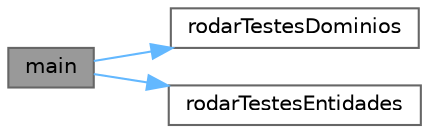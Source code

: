 digraph "main"
{
 // LATEX_PDF_SIZE
  bgcolor="transparent";
  edge [fontname=Helvetica,fontsize=10,labelfontname=Helvetica,labelfontsize=10];
  node [fontname=Helvetica,fontsize=10,shape=box,height=0.2,width=0.4];
  rankdir="LR";
  Node1 [id="Node000001",label="main",height=0.2,width=0.4,color="gray40", fillcolor="grey60", style="filled", fontcolor="black",tooltip=" "];
  Node1 -> Node2 [id="edge1_Node000001_Node000002",color="steelblue1",style="solid",tooltip=" "];
  Node2 [id="Node000002",label="rodarTestesDominios",height=0.2,width=0.4,color="grey40", fillcolor="white", style="filled",URL="$main_8cpp.html#a6cb4d7c683cd571133638c04f7f36fbb",tooltip=" "];
  Node1 -> Node3 [id="edge2_Node000001_Node000003",color="steelblue1",style="solid",tooltip=" "];
  Node3 [id="Node000003",label="rodarTestesEntidades",height=0.2,width=0.4,color="grey40", fillcolor="white", style="filled",URL="$main_8cpp.html#a88b2bbad8f88fae6a8706b2699fe5ffe",tooltip=" "];
}
